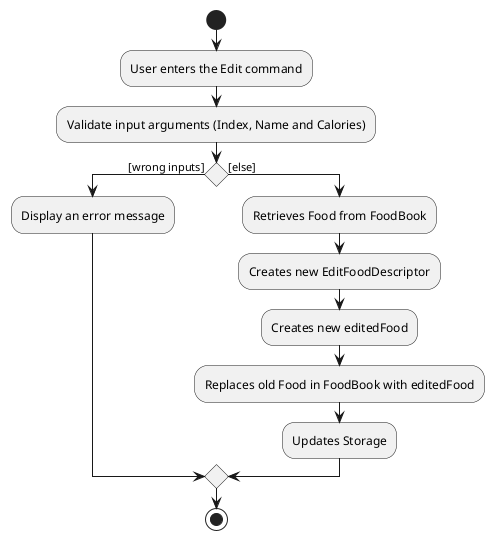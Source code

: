 @startuml
/' @author @akhilvuputuri'/

start
:User enters the Edit command;
:Validate input arguments (Index, Name and Calories);

if () then ([wrong inputs])
    :Display an error message;
else ([else])
    :Retrieves Food from FoodBook;
    :Creates new EditFoodDescriptor;
    :Creates new editedFood;
    :Replaces old Food in FoodBook with editedFood;
    :Updates Storage;
endif
stop

@enduml
